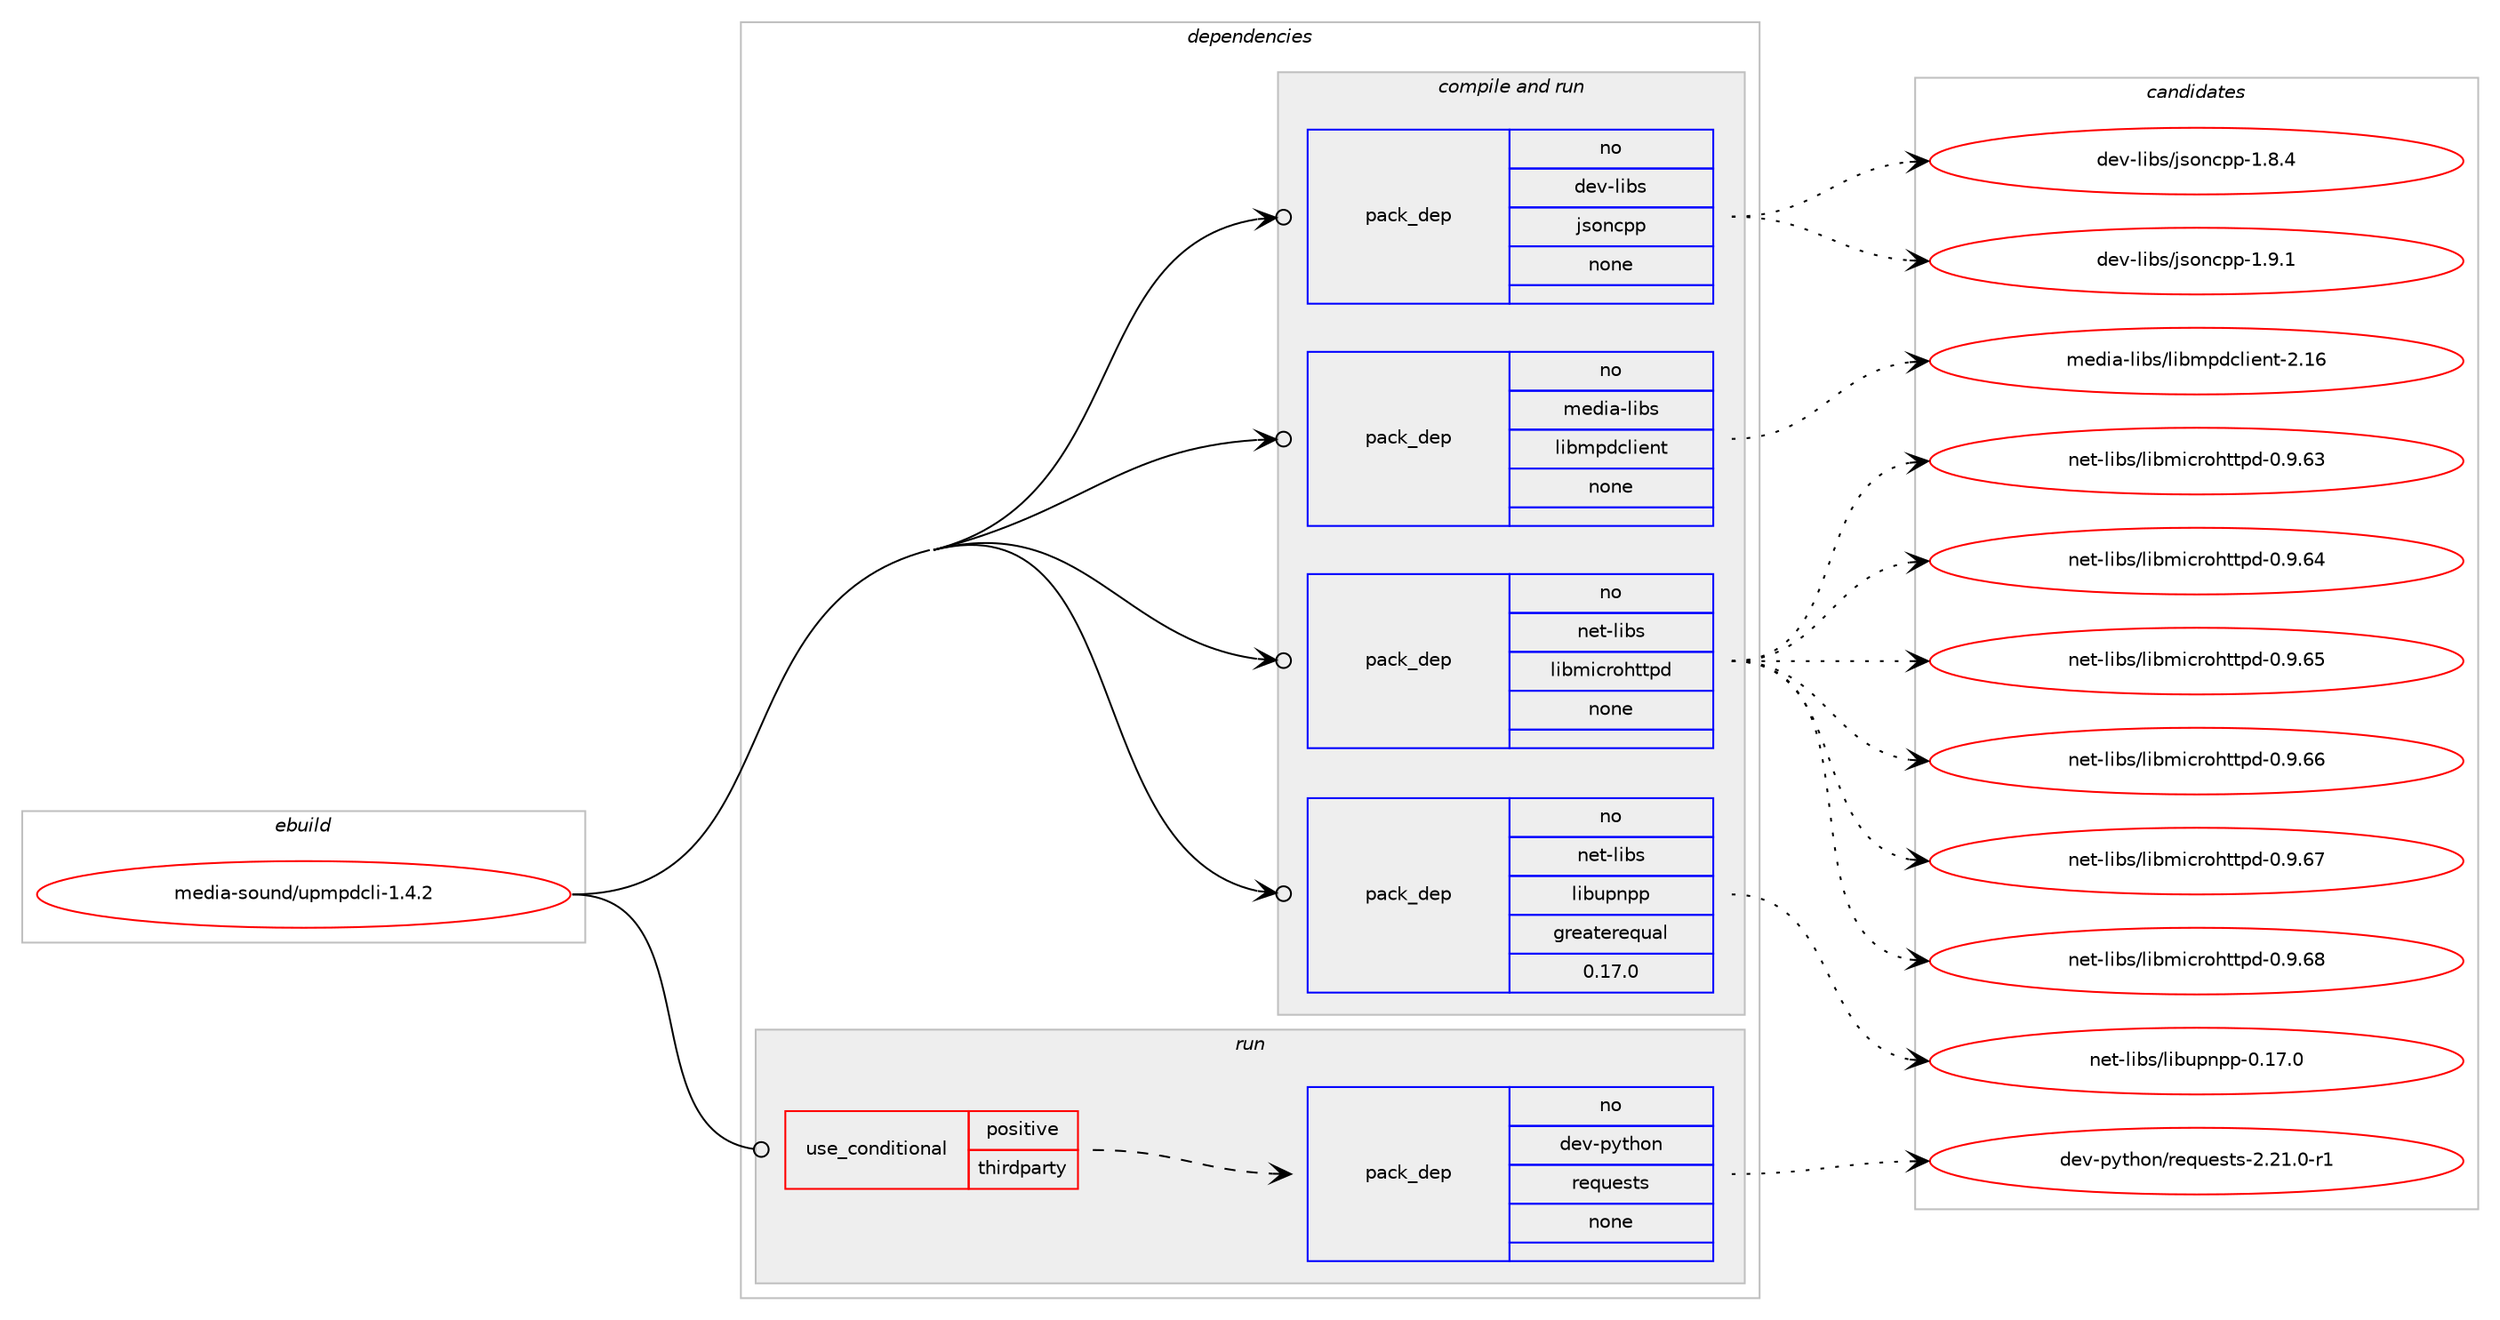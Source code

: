 digraph prolog {

# *************
# Graph options
# *************

newrank=true;
concentrate=true;
compound=true;
graph [rankdir=LR,fontname=Helvetica,fontsize=10,ranksep=1.5];#, ranksep=2.5, nodesep=0.2];
edge  [arrowhead=vee];
node  [fontname=Helvetica,fontsize=10];

# **********
# The ebuild
# **********

subgraph cluster_leftcol {
color=gray;
rank=same;
label=<<i>ebuild</i>>;
id [label="media-sound/upmpdcli-1.4.2", color=red, width=4, href="../media-sound/upmpdcli-1.4.2.svg"];
}

# ****************
# The dependencies
# ****************

subgraph cluster_midcol {
color=gray;
label=<<i>dependencies</i>>;
subgraph cluster_compile {
fillcolor="#eeeeee";
style=filled;
label=<<i>compile</i>>;
}
subgraph cluster_compileandrun {
fillcolor="#eeeeee";
style=filled;
label=<<i>compile and run</i>>;
subgraph pack594911 {
dependency804271 [label=<<TABLE BORDER="0" CELLBORDER="1" CELLSPACING="0" CELLPADDING="4" WIDTH="220"><TR><TD ROWSPAN="6" CELLPADDING="30">pack_dep</TD></TR><TR><TD WIDTH="110">no</TD></TR><TR><TD>dev-libs</TD></TR><TR><TD>jsoncpp</TD></TR><TR><TD>none</TD></TR><TR><TD></TD></TR></TABLE>>, shape=none, color=blue];
}
id:e -> dependency804271:w [weight=20,style="solid",arrowhead="odotvee"];
subgraph pack594912 {
dependency804272 [label=<<TABLE BORDER="0" CELLBORDER="1" CELLSPACING="0" CELLPADDING="4" WIDTH="220"><TR><TD ROWSPAN="6" CELLPADDING="30">pack_dep</TD></TR><TR><TD WIDTH="110">no</TD></TR><TR><TD>media-libs</TD></TR><TR><TD>libmpdclient</TD></TR><TR><TD>none</TD></TR><TR><TD></TD></TR></TABLE>>, shape=none, color=blue];
}
id:e -> dependency804272:w [weight=20,style="solid",arrowhead="odotvee"];
subgraph pack594913 {
dependency804273 [label=<<TABLE BORDER="0" CELLBORDER="1" CELLSPACING="0" CELLPADDING="4" WIDTH="220"><TR><TD ROWSPAN="6" CELLPADDING="30">pack_dep</TD></TR><TR><TD WIDTH="110">no</TD></TR><TR><TD>net-libs</TD></TR><TR><TD>libmicrohttpd</TD></TR><TR><TD>none</TD></TR><TR><TD></TD></TR></TABLE>>, shape=none, color=blue];
}
id:e -> dependency804273:w [weight=20,style="solid",arrowhead="odotvee"];
subgraph pack594914 {
dependency804274 [label=<<TABLE BORDER="0" CELLBORDER="1" CELLSPACING="0" CELLPADDING="4" WIDTH="220"><TR><TD ROWSPAN="6" CELLPADDING="30">pack_dep</TD></TR><TR><TD WIDTH="110">no</TD></TR><TR><TD>net-libs</TD></TR><TR><TD>libupnpp</TD></TR><TR><TD>greaterequal</TD></TR><TR><TD>0.17.0</TD></TR></TABLE>>, shape=none, color=blue];
}
id:e -> dependency804274:w [weight=20,style="solid",arrowhead="odotvee"];
}
subgraph cluster_run {
fillcolor="#eeeeee";
style=filled;
label=<<i>run</i>>;
subgraph cond195306 {
dependency804275 [label=<<TABLE BORDER="0" CELLBORDER="1" CELLSPACING="0" CELLPADDING="4"><TR><TD ROWSPAN="3" CELLPADDING="10">use_conditional</TD></TR><TR><TD>positive</TD></TR><TR><TD>thirdparty</TD></TR></TABLE>>, shape=none, color=red];
subgraph pack594915 {
dependency804276 [label=<<TABLE BORDER="0" CELLBORDER="1" CELLSPACING="0" CELLPADDING="4" WIDTH="220"><TR><TD ROWSPAN="6" CELLPADDING="30">pack_dep</TD></TR><TR><TD WIDTH="110">no</TD></TR><TR><TD>dev-python</TD></TR><TR><TD>requests</TD></TR><TR><TD>none</TD></TR><TR><TD></TD></TR></TABLE>>, shape=none, color=blue];
}
dependency804275:e -> dependency804276:w [weight=20,style="dashed",arrowhead="vee"];
}
id:e -> dependency804275:w [weight=20,style="solid",arrowhead="odot"];
}
}

# **************
# The candidates
# **************

subgraph cluster_choices {
rank=same;
color=gray;
label=<<i>candidates</i>>;

subgraph choice594911 {
color=black;
nodesep=1;
choice10010111845108105981154710611511111099112112454946564652 [label="dev-libs/jsoncpp-1.8.4", color=red, width=4,href="../dev-libs/jsoncpp-1.8.4.svg"];
choice10010111845108105981154710611511111099112112454946574649 [label="dev-libs/jsoncpp-1.9.1", color=red, width=4,href="../dev-libs/jsoncpp-1.9.1.svg"];
dependency804271:e -> choice10010111845108105981154710611511111099112112454946564652:w [style=dotted,weight="100"];
dependency804271:e -> choice10010111845108105981154710611511111099112112454946574649:w [style=dotted,weight="100"];
}
subgraph choice594912 {
color=black;
nodesep=1;
choice1091011001059745108105981154710810598109112100991081051011101164550464954 [label="media-libs/libmpdclient-2.16", color=red, width=4,href="../media-libs/libmpdclient-2.16.svg"];
dependency804272:e -> choice1091011001059745108105981154710810598109112100991081051011101164550464954:w [style=dotted,weight="100"];
}
subgraph choice594913 {
color=black;
nodesep=1;
choice110101116451081059811547108105981091059911411110411611611210045484657465451 [label="net-libs/libmicrohttpd-0.9.63", color=red, width=4,href="../net-libs/libmicrohttpd-0.9.63.svg"];
choice110101116451081059811547108105981091059911411110411611611210045484657465452 [label="net-libs/libmicrohttpd-0.9.64", color=red, width=4,href="../net-libs/libmicrohttpd-0.9.64.svg"];
choice110101116451081059811547108105981091059911411110411611611210045484657465453 [label="net-libs/libmicrohttpd-0.9.65", color=red, width=4,href="../net-libs/libmicrohttpd-0.9.65.svg"];
choice110101116451081059811547108105981091059911411110411611611210045484657465454 [label="net-libs/libmicrohttpd-0.9.66", color=red, width=4,href="../net-libs/libmicrohttpd-0.9.66.svg"];
choice110101116451081059811547108105981091059911411110411611611210045484657465455 [label="net-libs/libmicrohttpd-0.9.67", color=red, width=4,href="../net-libs/libmicrohttpd-0.9.67.svg"];
choice110101116451081059811547108105981091059911411110411611611210045484657465456 [label="net-libs/libmicrohttpd-0.9.68", color=red, width=4,href="../net-libs/libmicrohttpd-0.9.68.svg"];
dependency804273:e -> choice110101116451081059811547108105981091059911411110411611611210045484657465451:w [style=dotted,weight="100"];
dependency804273:e -> choice110101116451081059811547108105981091059911411110411611611210045484657465452:w [style=dotted,weight="100"];
dependency804273:e -> choice110101116451081059811547108105981091059911411110411611611210045484657465453:w [style=dotted,weight="100"];
dependency804273:e -> choice110101116451081059811547108105981091059911411110411611611210045484657465454:w [style=dotted,weight="100"];
dependency804273:e -> choice110101116451081059811547108105981091059911411110411611611210045484657465455:w [style=dotted,weight="100"];
dependency804273:e -> choice110101116451081059811547108105981091059911411110411611611210045484657465456:w [style=dotted,weight="100"];
}
subgraph choice594914 {
color=black;
nodesep=1;
choice1101011164510810598115471081059811711211011211245484649554648 [label="net-libs/libupnpp-0.17.0", color=red, width=4,href="../net-libs/libupnpp-0.17.0.svg"];
dependency804274:e -> choice1101011164510810598115471081059811711211011211245484649554648:w [style=dotted,weight="100"];
}
subgraph choice594915 {
color=black;
nodesep=1;
choice1001011184511212111610411111047114101113117101115116115455046504946484511449 [label="dev-python/requests-2.21.0-r1", color=red, width=4,href="../dev-python/requests-2.21.0-r1.svg"];
dependency804276:e -> choice1001011184511212111610411111047114101113117101115116115455046504946484511449:w [style=dotted,weight="100"];
}
}

}
